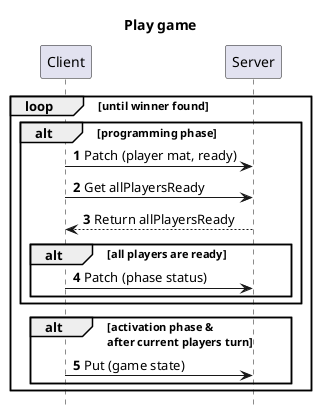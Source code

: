 @startuml
'https://plantuml.com/sequence-diagram
hide footbox

autonumber
title Play game

loop until winner found
alt programming phase
Client -> Server: Patch (player mat, ready)
Client -> Server: Get allPlayersReady
Server --> Client: Return allPlayersReady
alt all players are ready
Client -> Server: Patch (phase status)
end
end

alt activation phase & \nafter current players turn
Client -> Server: Put (game state)
end
end

@enduml